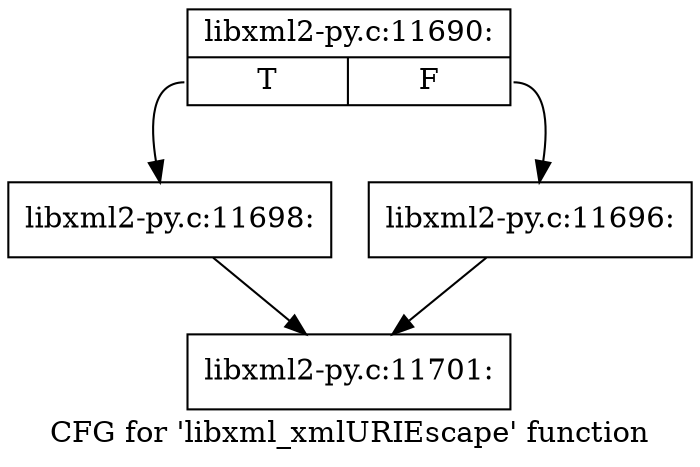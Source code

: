 digraph "CFG for 'libxml_xmlURIEscape' function" {
	label="CFG for 'libxml_xmlURIEscape' function";

	Node0x4677fb0 [shape=record,label="{libxml2-py.c:11690:|{<s0>T|<s1>F}}"];
	Node0x4677fb0:s0 -> Node0x467ae80;
	Node0x4677fb0:s1 -> Node0x467ae30;
	Node0x467ae30 [shape=record,label="{libxml2-py.c:11696:}"];
	Node0x467ae30 -> Node0x4679a90;
	Node0x467ae80 [shape=record,label="{libxml2-py.c:11698:}"];
	Node0x467ae80 -> Node0x4679a90;
	Node0x4679a90 [shape=record,label="{libxml2-py.c:11701:}"];
}
